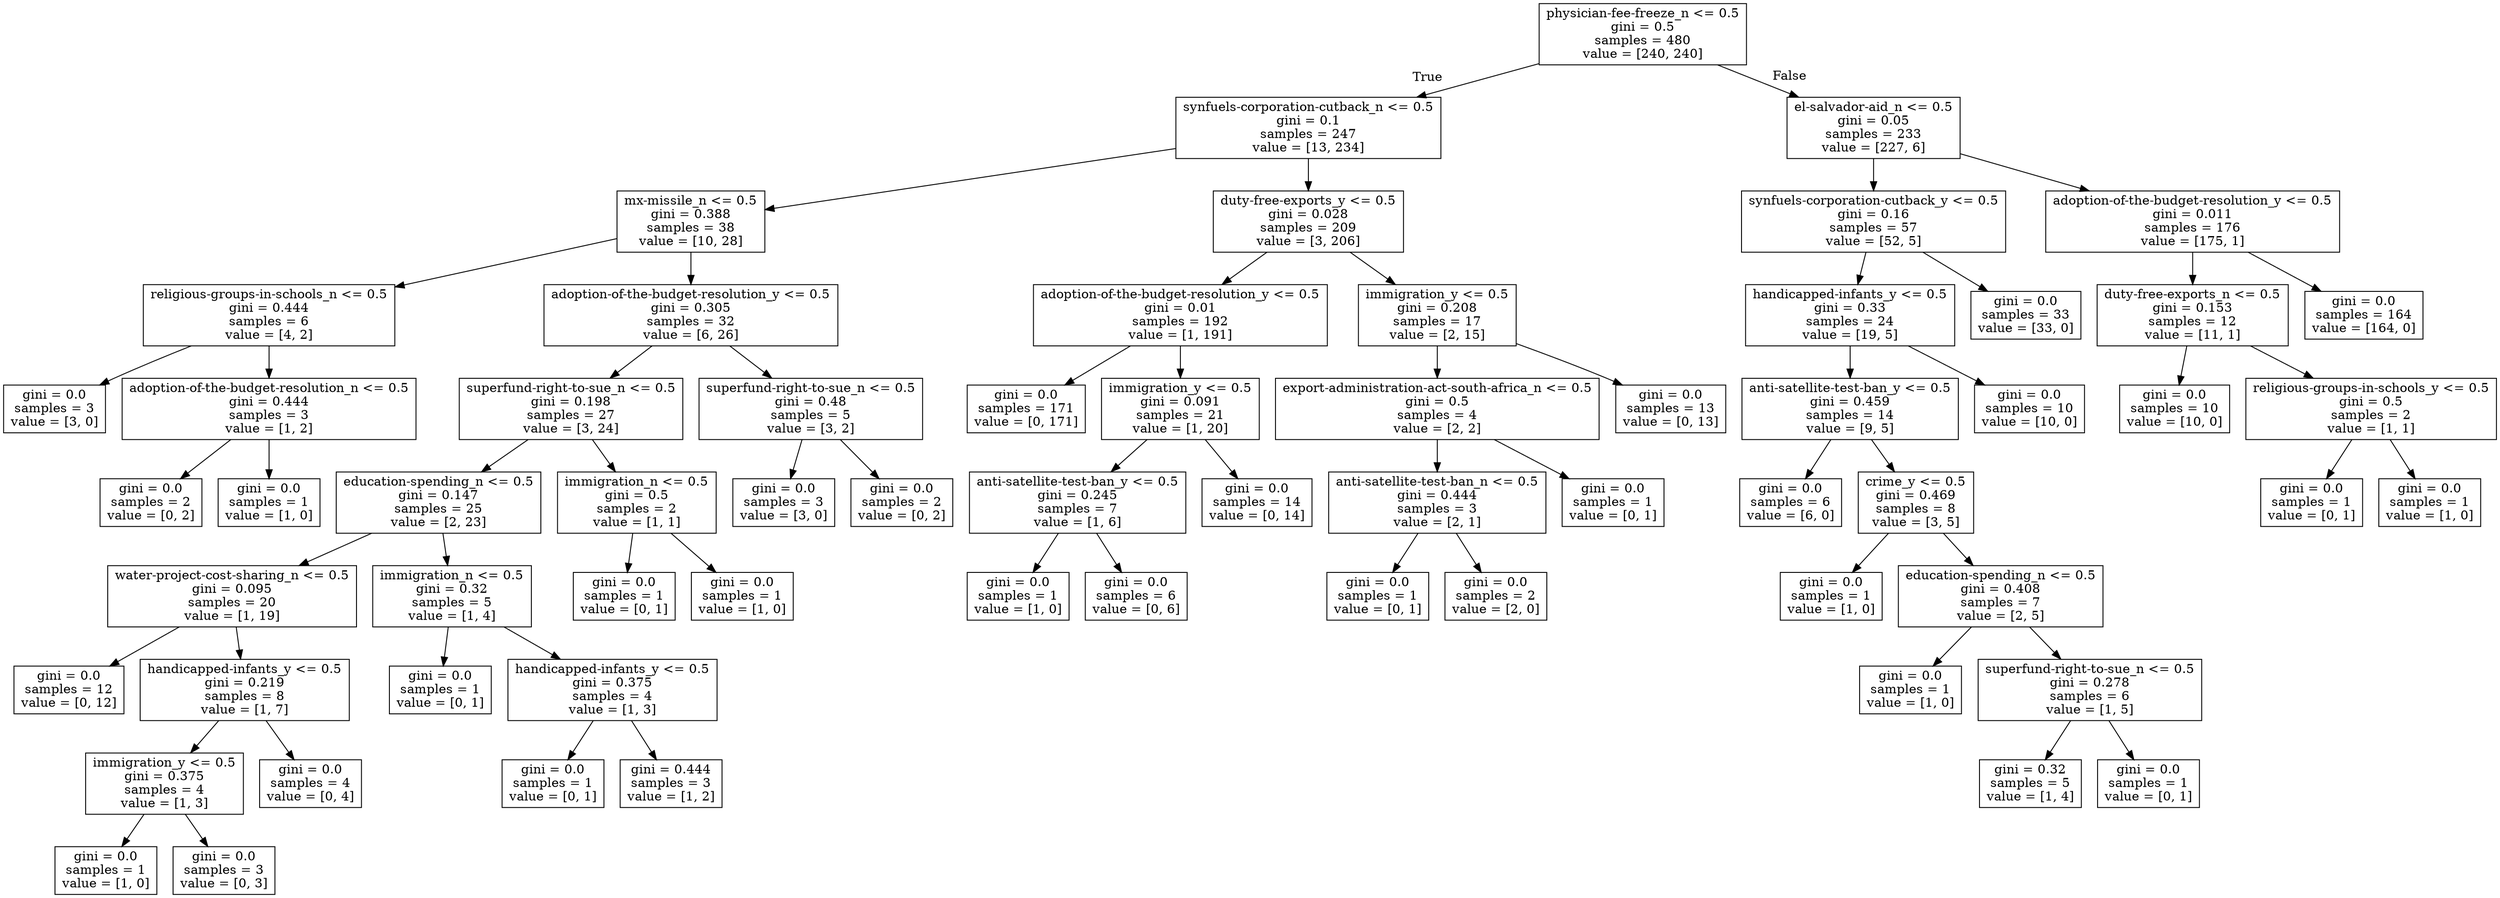 digraph Tree {
node [shape=box] ;
0 [label="physician-fee-freeze_n <= 0.5\ngini = 0.5\nsamples = 480\nvalue = [240, 240]"] ;
1 [label="synfuels-corporation-cutback_n <= 0.5\ngini = 0.1\nsamples = 247\nvalue = [13, 234]"] ;
0 -> 1 [labeldistance=2.5, labelangle=45, headlabel="True"] ;
2 [label="mx-missile_n <= 0.5\ngini = 0.388\nsamples = 38\nvalue = [10, 28]"] ;
1 -> 2 ;
3 [label="religious-groups-in-schools_n <= 0.5\ngini = 0.444\nsamples = 6\nvalue = [4, 2]"] ;
2 -> 3 ;
4 [label="gini = 0.0\nsamples = 3\nvalue = [3, 0]"] ;
3 -> 4 ;
5 [label="adoption-of-the-budget-resolution_n <= 0.5\ngini = 0.444\nsamples = 3\nvalue = [1, 2]"] ;
3 -> 5 ;
6 [label="gini = 0.0\nsamples = 2\nvalue = [0, 2]"] ;
5 -> 6 ;
7 [label="gini = 0.0\nsamples = 1\nvalue = [1, 0]"] ;
5 -> 7 ;
8 [label="adoption-of-the-budget-resolution_y <= 0.5\ngini = 0.305\nsamples = 32\nvalue = [6, 26]"] ;
2 -> 8 ;
9 [label="superfund-right-to-sue_n <= 0.5\ngini = 0.198\nsamples = 27\nvalue = [3, 24]"] ;
8 -> 9 ;
10 [label="education-spending_n <= 0.5\ngini = 0.147\nsamples = 25\nvalue = [2, 23]"] ;
9 -> 10 ;
11 [label="water-project-cost-sharing_n <= 0.5\ngini = 0.095\nsamples = 20\nvalue = [1, 19]"] ;
10 -> 11 ;
12 [label="gini = 0.0\nsamples = 12\nvalue = [0, 12]"] ;
11 -> 12 ;
13 [label="handicapped-infants_y <= 0.5\ngini = 0.219\nsamples = 8\nvalue = [1, 7]"] ;
11 -> 13 ;
14 [label="immigration_y <= 0.5\ngini = 0.375\nsamples = 4\nvalue = [1, 3]"] ;
13 -> 14 ;
15 [label="gini = 0.0\nsamples = 1\nvalue = [1, 0]"] ;
14 -> 15 ;
16 [label="gini = 0.0\nsamples = 3\nvalue = [0, 3]"] ;
14 -> 16 ;
17 [label="gini = 0.0\nsamples = 4\nvalue = [0, 4]"] ;
13 -> 17 ;
18 [label="immigration_n <= 0.5\ngini = 0.32\nsamples = 5\nvalue = [1, 4]"] ;
10 -> 18 ;
19 [label="gini = 0.0\nsamples = 1\nvalue = [0, 1]"] ;
18 -> 19 ;
20 [label="handicapped-infants_y <= 0.5\ngini = 0.375\nsamples = 4\nvalue = [1, 3]"] ;
18 -> 20 ;
21 [label="gini = 0.0\nsamples = 1\nvalue = [0, 1]"] ;
20 -> 21 ;
22 [label="gini = 0.444\nsamples = 3\nvalue = [1, 2]"] ;
20 -> 22 ;
23 [label="immigration_n <= 0.5\ngini = 0.5\nsamples = 2\nvalue = [1, 1]"] ;
9 -> 23 ;
24 [label="gini = 0.0\nsamples = 1\nvalue = [0, 1]"] ;
23 -> 24 ;
25 [label="gini = 0.0\nsamples = 1\nvalue = [1, 0]"] ;
23 -> 25 ;
26 [label="superfund-right-to-sue_n <= 0.5\ngini = 0.48\nsamples = 5\nvalue = [3, 2]"] ;
8 -> 26 ;
27 [label="gini = 0.0\nsamples = 3\nvalue = [3, 0]"] ;
26 -> 27 ;
28 [label="gini = 0.0\nsamples = 2\nvalue = [0, 2]"] ;
26 -> 28 ;
29 [label="duty-free-exports_y <= 0.5\ngini = 0.028\nsamples = 209\nvalue = [3, 206]"] ;
1 -> 29 ;
30 [label="adoption-of-the-budget-resolution_y <= 0.5\ngini = 0.01\nsamples = 192\nvalue = [1, 191]"] ;
29 -> 30 ;
31 [label="gini = 0.0\nsamples = 171\nvalue = [0, 171]"] ;
30 -> 31 ;
32 [label="immigration_y <= 0.5\ngini = 0.091\nsamples = 21\nvalue = [1, 20]"] ;
30 -> 32 ;
33 [label="anti-satellite-test-ban_y <= 0.5\ngini = 0.245\nsamples = 7\nvalue = [1, 6]"] ;
32 -> 33 ;
34 [label="gini = 0.0\nsamples = 1\nvalue = [1, 0]"] ;
33 -> 34 ;
35 [label="gini = 0.0\nsamples = 6\nvalue = [0, 6]"] ;
33 -> 35 ;
36 [label="gini = 0.0\nsamples = 14\nvalue = [0, 14]"] ;
32 -> 36 ;
37 [label="immigration_y <= 0.5\ngini = 0.208\nsamples = 17\nvalue = [2, 15]"] ;
29 -> 37 ;
38 [label="export-administration-act-south-africa_n <= 0.5\ngini = 0.5\nsamples = 4\nvalue = [2, 2]"] ;
37 -> 38 ;
39 [label="anti-satellite-test-ban_n <= 0.5\ngini = 0.444\nsamples = 3\nvalue = [2, 1]"] ;
38 -> 39 ;
40 [label="gini = 0.0\nsamples = 1\nvalue = [0, 1]"] ;
39 -> 40 ;
41 [label="gini = 0.0\nsamples = 2\nvalue = [2, 0]"] ;
39 -> 41 ;
42 [label="gini = 0.0\nsamples = 1\nvalue = [0, 1]"] ;
38 -> 42 ;
43 [label="gini = 0.0\nsamples = 13\nvalue = [0, 13]"] ;
37 -> 43 ;
44 [label="el-salvador-aid_n <= 0.5\ngini = 0.05\nsamples = 233\nvalue = [227, 6]"] ;
0 -> 44 [labeldistance=2.5, labelangle=-45, headlabel="False"] ;
45 [label="synfuels-corporation-cutback_y <= 0.5\ngini = 0.16\nsamples = 57\nvalue = [52, 5]"] ;
44 -> 45 ;
46 [label="handicapped-infants_y <= 0.5\ngini = 0.33\nsamples = 24\nvalue = [19, 5]"] ;
45 -> 46 ;
47 [label="anti-satellite-test-ban_y <= 0.5\ngini = 0.459\nsamples = 14\nvalue = [9, 5]"] ;
46 -> 47 ;
48 [label="gini = 0.0\nsamples = 6\nvalue = [6, 0]"] ;
47 -> 48 ;
49 [label="crime_y <= 0.5\ngini = 0.469\nsamples = 8\nvalue = [3, 5]"] ;
47 -> 49 ;
50 [label="gini = 0.0\nsamples = 1\nvalue = [1, 0]"] ;
49 -> 50 ;
51 [label="education-spending_n <= 0.5\ngini = 0.408\nsamples = 7\nvalue = [2, 5]"] ;
49 -> 51 ;
52 [label="gini = 0.0\nsamples = 1\nvalue = [1, 0]"] ;
51 -> 52 ;
53 [label="superfund-right-to-sue_n <= 0.5\ngini = 0.278\nsamples = 6\nvalue = [1, 5]"] ;
51 -> 53 ;
54 [label="gini = 0.32\nsamples = 5\nvalue = [1, 4]"] ;
53 -> 54 ;
55 [label="gini = 0.0\nsamples = 1\nvalue = [0, 1]"] ;
53 -> 55 ;
56 [label="gini = 0.0\nsamples = 10\nvalue = [10, 0]"] ;
46 -> 56 ;
57 [label="gini = 0.0\nsamples = 33\nvalue = [33, 0]"] ;
45 -> 57 ;
58 [label="adoption-of-the-budget-resolution_y <= 0.5\ngini = 0.011\nsamples = 176\nvalue = [175, 1]"] ;
44 -> 58 ;
59 [label="duty-free-exports_n <= 0.5\ngini = 0.153\nsamples = 12\nvalue = [11, 1]"] ;
58 -> 59 ;
60 [label="gini = 0.0\nsamples = 10\nvalue = [10, 0]"] ;
59 -> 60 ;
61 [label="religious-groups-in-schools_y <= 0.5\ngini = 0.5\nsamples = 2\nvalue = [1, 1]"] ;
59 -> 61 ;
62 [label="gini = 0.0\nsamples = 1\nvalue = [0, 1]"] ;
61 -> 62 ;
63 [label="gini = 0.0\nsamples = 1\nvalue = [1, 0]"] ;
61 -> 63 ;
64 [label="gini = 0.0\nsamples = 164\nvalue = [164, 0]"] ;
58 -> 64 ;
}